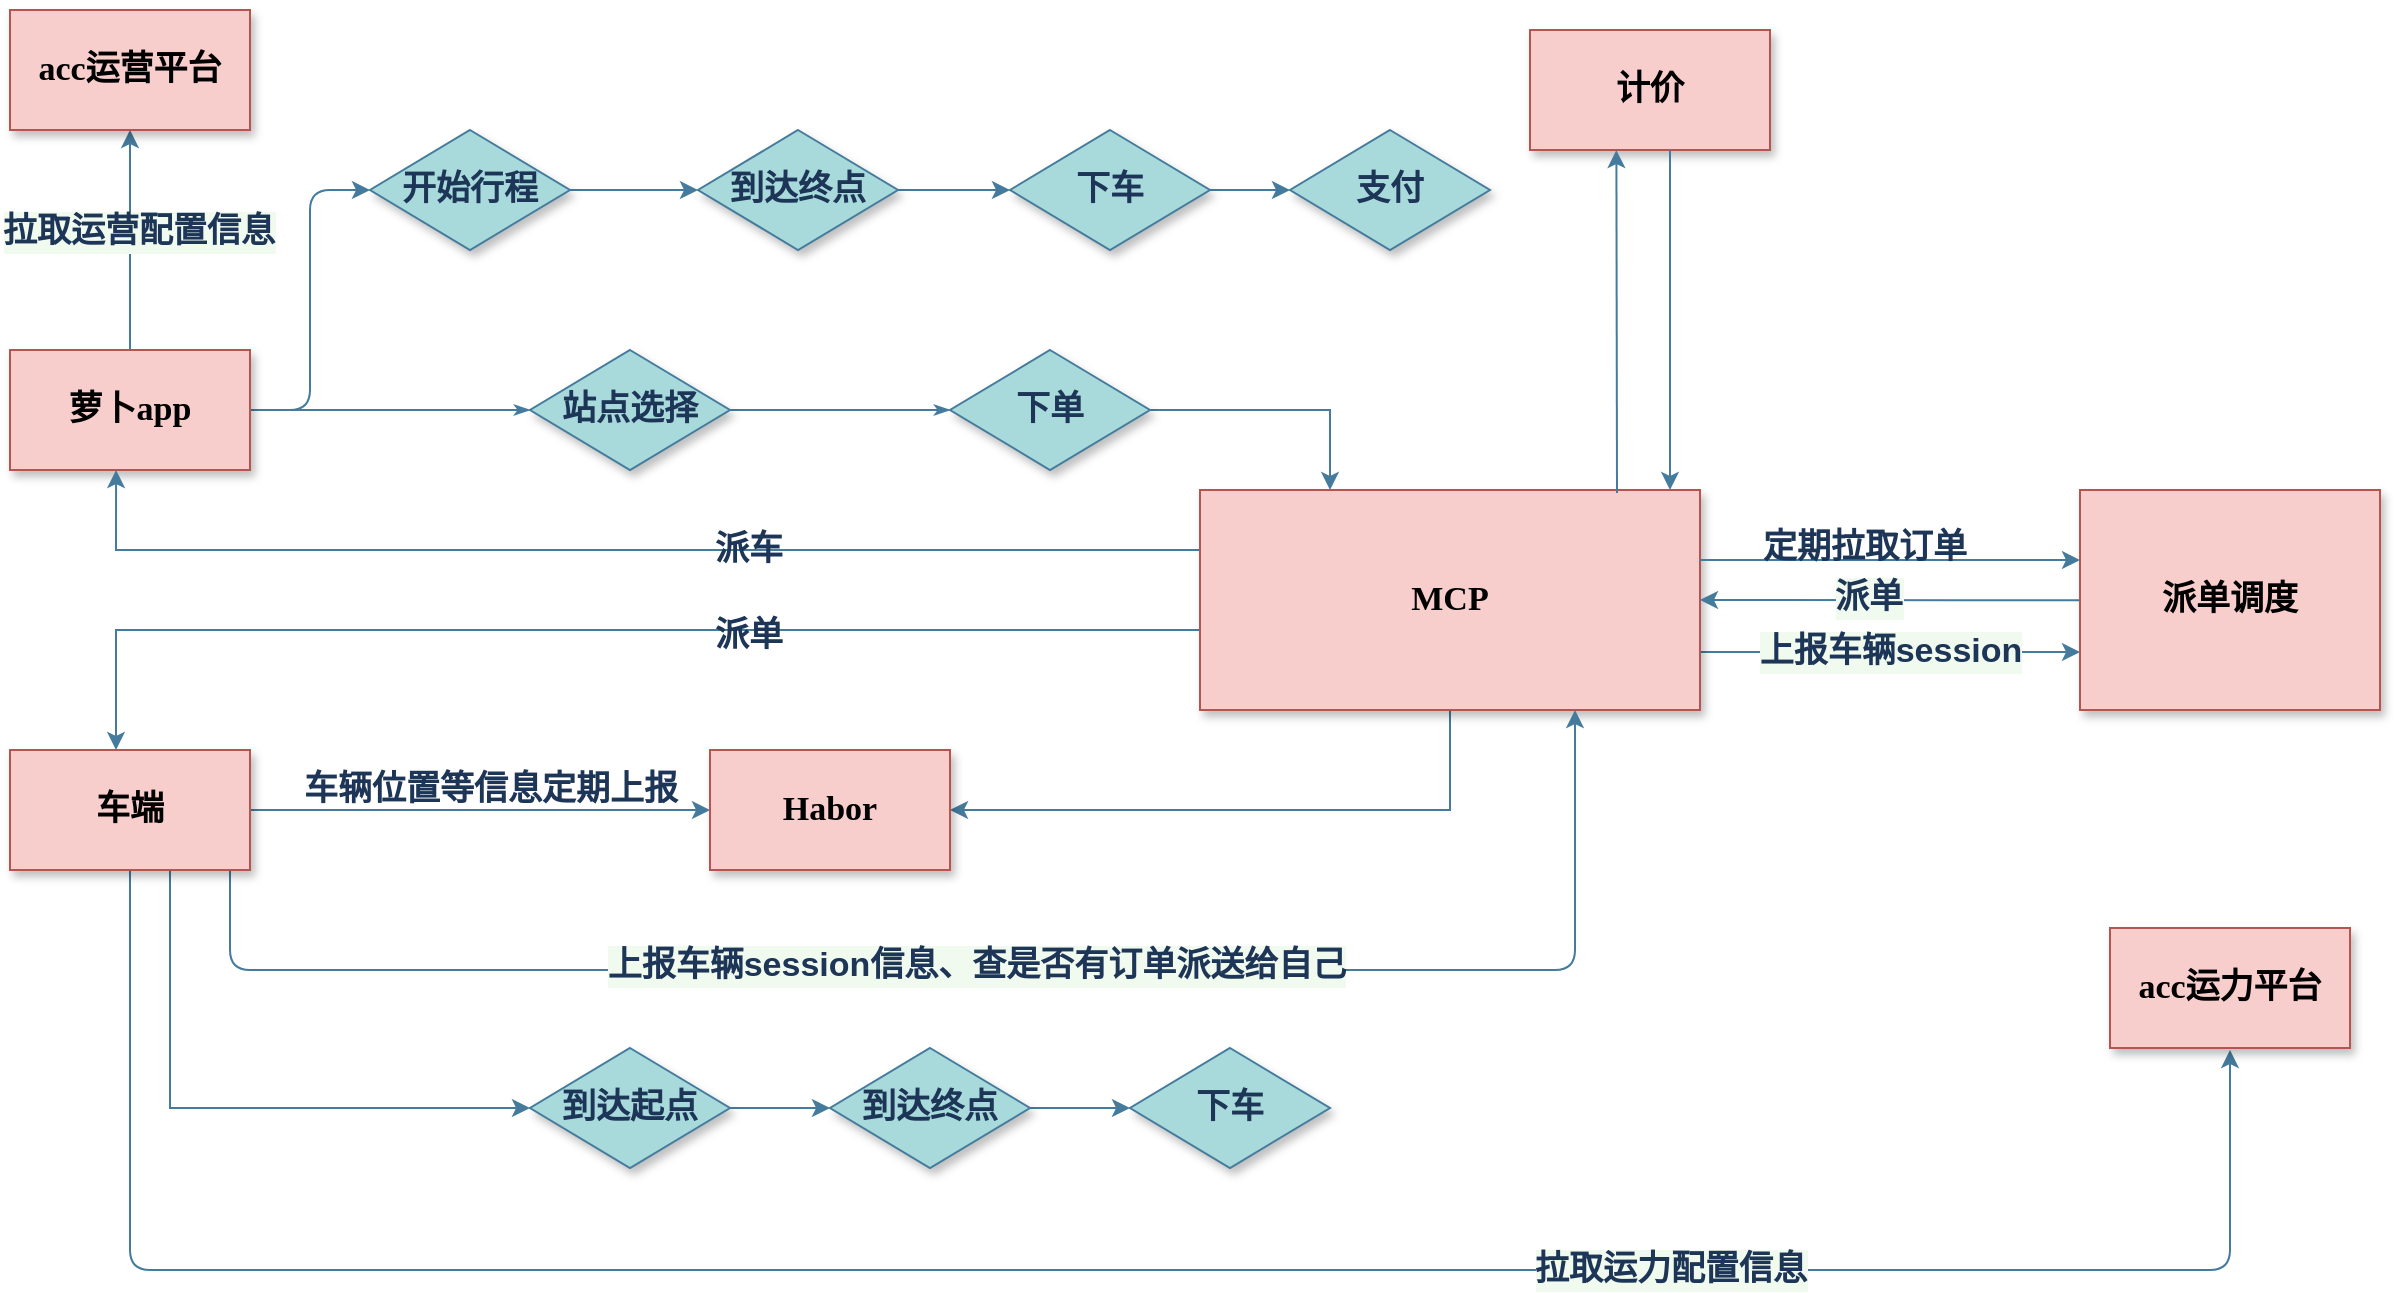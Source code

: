 <mxfile version="15.9.6" type="github">
  <diagram name="apollo" id="edf60f1a-56cd-e834-aa8a-f176f3a09ee4">
    <mxGraphModel dx="1709" dy="973" grid="1" gridSize="10" guides="1" tooltips="1" connect="1" arrows="1" fold="1" page="1" pageScale="1" pageWidth="1100" pageHeight="850" background="#FFFFFF" math="0" shadow="0">
      <root>
        <mxCell id="0" />
        <mxCell id="1" parent="0" />
        <mxCell id="60e70716793133e9-32" style="edgeStyle=orthogonalEdgeStyle;rounded=0;html=1;labelBackgroundColor=none;startSize=5;endArrow=classicThin;endFill=1;endSize=5;jettySize=auto;orthogonalLoop=1;strokeWidth=1;fontFamily=Verdana;fontSize=17;fontStyle=1;strokeColor=#457B9D;fontColor=#1D3557;" parent="1" source="60e70716793133e9-4" target="60e70716793133e9-5" edge="1">
          <mxGeometry relative="1" as="geometry" />
        </mxCell>
        <mxCell id="Idmc_XTQv_-H7MCbFBoS-54" value="" style="edgeStyle=orthogonalEdgeStyle;rounded=0;orthogonalLoop=1;jettySize=auto;html=1;entryX=0.5;entryY=1;entryDx=0;entryDy=0;fontSize=17;fontStyle=1;labelBackgroundColor=#F1FAEE;strokeColor=#457B9D;fontColor=#1D3557;" edge="1" parent="1" source="60e70716793133e9-4" target="Idmc_XTQv_-H7MCbFBoS-50">
          <mxGeometry relative="1" as="geometry">
            <mxPoint x="80" y="140" as="targetPoint" />
          </mxGeometry>
        </mxCell>
        <mxCell id="Idmc_XTQv_-H7MCbFBoS-55" value="拉取运营配置信息" style="edgeLabel;html=1;align=center;verticalAlign=middle;resizable=0;points=[];fontSize=17;fontStyle=1;labelBackgroundColor=#F1FAEE;fontColor=#1D3557;" vertex="1" connectable="0" parent="Idmc_XTQv_-H7MCbFBoS-54">
          <mxGeometry x="0.067" y="-4" relative="1" as="geometry">
            <mxPoint y="-1" as="offset" />
          </mxGeometry>
        </mxCell>
        <mxCell id="Idmc_XTQv_-H7MCbFBoS-96" value="" style="edgeStyle=orthogonalEdgeStyle;curved=0;rounded=1;sketch=0;orthogonalLoop=1;jettySize=auto;html=1;fontSize=17;entryX=0;entryY=0.5;entryDx=0;entryDy=0;labelBackgroundColor=#F1FAEE;strokeColor=#457B9D;fontColor=#1D3557;fontStyle=1" edge="1" parent="1" source="60e70716793133e9-4" target="Idmc_XTQv_-H7MCbFBoS-85">
          <mxGeometry relative="1" as="geometry">
            <mxPoint x="-230" y="-140" as="targetPoint" />
          </mxGeometry>
        </mxCell>
        <mxCell id="60e70716793133e9-4" value="萝卜app" style="rounded=0;whiteSpace=wrap;html=1;shadow=1;labelBackgroundColor=none;strokeWidth=1;fontFamily=Verdana;fontSize=17;align=center;fontStyle=1;strokeColor=#b85450;fillColor=#f8cecc;" parent="1" vertex="1">
          <mxGeometry x="20" y="220" width="120" height="60" as="geometry" />
        </mxCell>
        <mxCell id="60e70716793133e9-33" value="" style="edgeStyle=orthogonalEdgeStyle;rounded=0;html=1;labelBackgroundColor=none;startSize=5;endArrow=classicThin;endFill=1;endSize=5;jettySize=auto;orthogonalLoop=1;strokeWidth=1;fontFamily=Verdana;fontSize=17;fontStyle=1;entryX=0;entryY=0.5;entryDx=0;entryDy=0;strokeColor=#457B9D;fontColor=#1D3557;" parent="1" source="60e70716793133e9-5" target="bbj0CBgUNTtJuTdAdlhA-1" edge="1">
          <mxGeometry x="-0.778" y="10" relative="1" as="geometry">
            <mxPoint as="offset" />
            <mxPoint x="390" y="250" as="targetPoint" />
          </mxGeometry>
        </mxCell>
        <mxCell id="60e70716793133e9-5" value="站点选择" style="rhombus;whiteSpace=wrap;html=1;rounded=0;shadow=1;labelBackgroundColor=none;strokeWidth=1;fontFamily=Verdana;fontSize=17;align=center;fontStyle=1;fillColor=#A8DADC;strokeColor=#457B9D;fontColor=#1D3557;" parent="1" vertex="1">
          <mxGeometry x="280" y="220" width="100" height="60" as="geometry" />
        </mxCell>
        <mxCell id="bbj0CBgUNTtJuTdAdlhA-29" value="" style="edgeStyle=orthogonalEdgeStyle;rounded=0;orthogonalLoop=1;jettySize=auto;html=1;fontSize=17;fontStyle=1;labelBackgroundColor=#F1FAEE;strokeColor=#457B9D;fontColor=#1D3557;" parent="1" source="60e70716793133e9-17" target="bbj0CBgUNTtJuTdAdlhA-25" edge="1">
          <mxGeometry relative="1" as="geometry" />
        </mxCell>
        <mxCell id="60e70716793133e9-17" value="到达起点" style="rhombus;whiteSpace=wrap;html=1;rounded=0;shadow=1;labelBackgroundColor=none;strokeWidth=1;fontFamily=Verdana;fontSize=17;align=center;fontStyle=1;fillColor=#A8DADC;strokeColor=#457B9D;fontColor=#1D3557;" parent="1" vertex="1">
          <mxGeometry x="280" y="569" width="100" height="60" as="geometry" />
        </mxCell>
        <mxCell id="bbj0CBgUNTtJuTdAdlhA-4" value="" style="edgeStyle=orthogonalEdgeStyle;rounded=0;orthogonalLoop=1;jettySize=auto;html=1;fontSize=17;fontStyle=1;labelBackgroundColor=#F1FAEE;strokeColor=#457B9D;fontColor=#1D3557;" parent="1" source="bbj0CBgUNTtJuTdAdlhA-1" target="bbj0CBgUNTtJuTdAdlhA-2" edge="1">
          <mxGeometry relative="1" as="geometry">
            <Array as="points">
              <mxPoint x="680" y="250" />
            </Array>
          </mxGeometry>
        </mxCell>
        <mxCell id="bbj0CBgUNTtJuTdAdlhA-1" value="下单" style="rhombus;whiteSpace=wrap;html=1;rounded=0;shadow=1;labelBackgroundColor=none;strokeWidth=1;fontFamily=Verdana;fontSize=17;align=center;fontStyle=1;fillColor=#A8DADC;strokeColor=#457B9D;fontColor=#1D3557;" parent="1" vertex="1">
          <mxGeometry x="490" y="220" width="100" height="60" as="geometry" />
        </mxCell>
        <mxCell id="bbj0CBgUNTtJuTdAdlhA-24" value="" style="edgeStyle=orthogonalEdgeStyle;rounded=0;orthogonalLoop=1;jettySize=auto;html=1;fontSize=17;fontStyle=1;labelBackgroundColor=#F1FAEE;strokeColor=#457B9D;fontColor=#1D3557;" parent="1" source="bbj0CBgUNTtJuTdAdlhA-2" edge="1">
          <mxGeometry relative="1" as="geometry">
            <mxPoint x="490" y="450" as="targetPoint" />
            <Array as="points">
              <mxPoint x="740" y="450" />
            </Array>
          </mxGeometry>
        </mxCell>
        <mxCell id="bbj0CBgUNTtJuTdAdlhA-39" value="" style="edgeStyle=orthogonalEdgeStyle;rounded=0;orthogonalLoop=1;jettySize=auto;html=1;entryX=0.442;entryY=1.067;entryDx=0;entryDy=0;entryPerimeter=0;fontSize=17;fontStyle=1;labelBackgroundColor=#F1FAEE;strokeColor=#457B9D;fontColor=#1D3557;" parent="1" edge="1">
          <mxGeometry relative="1" as="geometry">
            <Array as="points">
              <mxPoint x="650" y="320" />
              <mxPoint x="73" y="320" />
            </Array>
            <mxPoint x="650" y="346.057" as="sourcePoint" />
            <mxPoint x="73.04" y="280.0" as="targetPoint" />
          </mxGeometry>
        </mxCell>
        <mxCell id="bbj0CBgUNTtJuTdAdlhA-51" style="edgeStyle=orthogonalEdgeStyle;rounded=0;orthogonalLoop=1;jettySize=auto;html=1;entryX=0.5;entryY=0;entryDx=0;entryDy=0;exitX=0;exitY=0.5;exitDx=0;exitDy=0;fontSize=17;fontStyle=1;labelBackgroundColor=#F1FAEE;strokeColor=#457B9D;fontColor=#1D3557;" parent="1" source="bbj0CBgUNTtJuTdAdlhA-2" edge="1">
          <mxGeometry relative="1" as="geometry">
            <mxPoint x="773.0" y="360.077" as="sourcePoint" />
            <mxPoint x="73" y="420" as="targetPoint" />
            <Array as="points">
              <mxPoint x="780" y="360" />
              <mxPoint x="73" y="360" />
            </Array>
          </mxGeometry>
        </mxCell>
        <mxCell id="Idmc_XTQv_-H7MCbFBoS-101" value="上报车辆session" style="edgeStyle=orthogonalEdgeStyle;curved=0;rounded=1;sketch=0;orthogonalLoop=1;jettySize=auto;html=1;fontSize=17;entryX=0;entryY=0.5;entryDx=0;entryDy=0;labelBackgroundColor=#F1FAEE;strokeColor=#457B9D;fontColor=#1D3557;fontStyle=1" edge="1" parent="1">
          <mxGeometry relative="1" as="geometry">
            <mxPoint x="865" y="371" as="sourcePoint" />
            <mxPoint x="1055" y="371" as="targetPoint" />
          </mxGeometry>
        </mxCell>
        <mxCell id="bbj0CBgUNTtJuTdAdlhA-2" value="MCP" style="rounded=0;whiteSpace=wrap;html=1;shadow=1;labelBackgroundColor=none;strokeWidth=1;fontFamily=Verdana;fontSize=17;align=center;fontStyle=1;fillColor=#f8cecc;strokeColor=#b85450;" parent="1" vertex="1">
          <mxGeometry x="615" y="290" width="250" height="110" as="geometry" />
        </mxCell>
        <mxCell id="Idmc_XTQv_-H7MCbFBoS-99" value="" style="edgeStyle=orthogonalEdgeStyle;curved=0;rounded=1;sketch=0;orthogonalLoop=1;jettySize=auto;html=1;fontSize=17;labelBackgroundColor=#F1FAEE;strokeColor=#457B9D;fontColor=#1D3557;fontStyle=1" edge="1" parent="1">
          <mxGeometry relative="1" as="geometry">
            <mxPoint x="1055" y="345.077" as="sourcePoint" />
            <mxPoint x="865" y="345" as="targetPoint" />
            <Array as="points">
              <mxPoint x="1005" y="345" />
              <mxPoint x="1005" y="345" />
            </Array>
          </mxGeometry>
        </mxCell>
        <mxCell id="Idmc_XTQv_-H7MCbFBoS-100" value="派单" style="edgeLabel;html=1;align=center;verticalAlign=middle;resizable=0;points=[];fontSize=17;labelBackgroundColor=#F1FAEE;fontColor=#1D3557;fontStyle=1" vertex="1" connectable="0" parent="Idmc_XTQv_-H7MCbFBoS-99">
          <mxGeometry x="0.108" y="-1" relative="1" as="geometry">
            <mxPoint x="-1" as="offset" />
          </mxGeometry>
        </mxCell>
        <mxCell id="bbj0CBgUNTtJuTdAdlhA-6" value="派单调度" style="rounded=0;whiteSpace=wrap;html=1;shadow=1;labelBackgroundColor=none;strokeWidth=1;fontFamily=Verdana;fontSize=17;align=center;fontStyle=1;strokeColor=#b85450;fillColor=#f8cecc;" parent="1" vertex="1">
          <mxGeometry x="1055" y="290" width="150" height="110" as="geometry" />
        </mxCell>
        <mxCell id="bbj0CBgUNTtJuTdAdlhA-18" value="" style="edgeStyle=orthogonalEdgeStyle;rounded=0;orthogonalLoop=1;jettySize=auto;html=1;entryX=0;entryY=0.5;entryDx=0;entryDy=0;fontSize=17;fontStyle=1;labelBackgroundColor=#F1FAEE;strokeColor=#457B9D;fontColor=#1D3557;" parent="1" source="bbj0CBgUNTtJuTdAdlhA-13" target="bbj0CBgUNTtJuTdAdlhA-16" edge="1">
          <mxGeometry relative="1" as="geometry">
            <mxPoint x="240" y="450" as="targetPoint" />
          </mxGeometry>
        </mxCell>
        <mxCell id="bbj0CBgUNTtJuTdAdlhA-37" value="" style="edgeStyle=orthogonalEdgeStyle;rounded=0;orthogonalLoop=1;jettySize=auto;html=1;entryX=0;entryY=0.5;entryDx=0;entryDy=0;fontSize=17;fontStyle=1;labelBackgroundColor=#F1FAEE;strokeColor=#457B9D;fontColor=#1D3557;" parent="1" target="60e70716793133e9-17" edge="1">
          <mxGeometry relative="1" as="geometry">
            <mxPoint x="76.92" y="610" as="targetPoint" />
            <mxPoint x="79" y="480" as="sourcePoint" />
            <Array as="points">
              <mxPoint x="100" y="480" />
              <mxPoint x="100" y="599" />
            </Array>
          </mxGeometry>
        </mxCell>
        <mxCell id="Idmc_XTQv_-H7MCbFBoS-65" value="" style="edgeStyle=orthogonalEdgeStyle;curved=0;rounded=1;sketch=0;orthogonalLoop=1;jettySize=auto;html=1;fontSize=17;entryX=0.75;entryY=1;entryDx=0;entryDy=0;labelBackgroundColor=#F1FAEE;strokeColor=#457B9D;fontColor=#1D3557;fontStyle=1" edge="1" parent="1" source="bbj0CBgUNTtJuTdAdlhA-13" target="bbj0CBgUNTtJuTdAdlhA-2">
          <mxGeometry relative="1" as="geometry">
            <mxPoint x="882" y="400" as="targetPoint" />
            <Array as="points">
              <mxPoint x="130" y="530" />
              <mxPoint x="803" y="530" />
            </Array>
          </mxGeometry>
        </mxCell>
        <mxCell id="Idmc_XTQv_-H7MCbFBoS-66" value="上报车辆session信息、查是否有订单派送给自己" style="edgeLabel;html=1;align=center;verticalAlign=middle;resizable=0;points=[];fontSize=17;labelBackgroundColor=#F1FAEE;fontColor=#1D3557;fontStyle=1" vertex="1" connectable="0" parent="Idmc_XTQv_-H7MCbFBoS-65">
          <mxGeometry x="-0.009" y="2" relative="1" as="geometry">
            <mxPoint as="offset" />
          </mxGeometry>
        </mxCell>
        <mxCell id="Idmc_XTQv_-H7MCbFBoS-70" value="" style="edgeStyle=orthogonalEdgeStyle;curved=0;rounded=1;sketch=0;orthogonalLoop=1;jettySize=auto;html=1;fontSize=17;labelBackgroundColor=#F1FAEE;strokeColor=#457B9D;fontColor=#1D3557;fontStyle=1" edge="1" parent="1" source="bbj0CBgUNTtJuTdAdlhA-13">
          <mxGeometry relative="1" as="geometry">
            <mxPoint x="1130" y="570" as="targetPoint" />
            <Array as="points">
              <mxPoint x="80" y="680" />
              <mxPoint x="1130" y="680" />
            </Array>
          </mxGeometry>
        </mxCell>
        <mxCell id="Idmc_XTQv_-H7MCbFBoS-71" value="拉取运力配置信息" style="edgeLabel;html=1;align=center;verticalAlign=middle;resizable=0;points=[];fontSize=17;labelBackgroundColor=#F1FAEE;fontColor=#1D3557;fontStyle=1" vertex="1" connectable="0" parent="Idmc_XTQv_-H7MCbFBoS-70">
          <mxGeometry x="0.249" y="-3" relative="1" as="geometry">
            <mxPoint x="120" y="-3" as="offset" />
          </mxGeometry>
        </mxCell>
        <mxCell id="bbj0CBgUNTtJuTdAdlhA-13" value="车端" style="rounded=0;whiteSpace=wrap;html=1;shadow=1;labelBackgroundColor=none;strokeWidth=1;fontFamily=Verdana;fontSize=17;align=center;fontStyle=1;strokeColor=#b85450;fillColor=#f8cecc;" parent="1" vertex="1">
          <mxGeometry x="20" y="420" width="120" height="60" as="geometry" />
        </mxCell>
        <mxCell id="bbj0CBgUNTtJuTdAdlhA-16" value="Habor" style="rounded=0;whiteSpace=wrap;html=1;shadow=1;labelBackgroundColor=none;strokeWidth=1;fontFamily=Verdana;fontSize=17;align=center;fontStyle=1;strokeColor=#b85450;fillColor=#f8cecc;" parent="1" vertex="1">
          <mxGeometry x="370" y="420" width="120" height="60" as="geometry" />
        </mxCell>
        <mxCell id="bbj0CBgUNTtJuTdAdlhA-30" value="" style="edgeStyle=orthogonalEdgeStyle;rounded=0;orthogonalLoop=1;jettySize=auto;html=1;fontSize=17;fontStyle=1;labelBackgroundColor=#F1FAEE;strokeColor=#457B9D;fontColor=#1D3557;" parent="1" source="bbj0CBgUNTtJuTdAdlhA-25" target="bbj0CBgUNTtJuTdAdlhA-27" edge="1">
          <mxGeometry relative="1" as="geometry" />
        </mxCell>
        <mxCell id="bbj0CBgUNTtJuTdAdlhA-25" value="到达终点" style="rhombus;whiteSpace=wrap;html=1;rounded=0;shadow=1;labelBackgroundColor=none;strokeWidth=1;fontFamily=Verdana;fontSize=17;align=center;fontStyle=1;fillColor=#A8DADC;strokeColor=#457B9D;fontColor=#1D3557;" parent="1" vertex="1">
          <mxGeometry x="430" y="569" width="100" height="60" as="geometry" />
        </mxCell>
        <mxCell id="bbj0CBgUNTtJuTdAdlhA-27" value="下车" style="rhombus;whiteSpace=wrap;html=1;rounded=0;shadow=1;labelBackgroundColor=none;strokeWidth=1;fontFamily=Verdana;fontSize=17;align=center;fontStyle=1;fillColor=#A8DADC;strokeColor=#457B9D;fontColor=#1D3557;" parent="1" vertex="1">
          <mxGeometry x="580" y="569" width="100" height="60" as="geometry" />
        </mxCell>
        <mxCell id="bbj0CBgUNTtJuTdAdlhA-35" value="车辆位置等信息定期上报" style="text;html=1;align=center;verticalAlign=middle;resizable=0;points=[];autosize=1;strokeColor=none;fillColor=none;fontSize=17;fontStyle=1;fontColor=#1D3557;" parent="1" vertex="1">
          <mxGeometry x="160" y="425" width="200" height="30" as="geometry" />
        </mxCell>
        <mxCell id="bbj0CBgUNTtJuTdAdlhA-42" value="派车" style="text;html=1;align=center;verticalAlign=middle;resizable=0;points=[];autosize=1;strokeColor=none;fillColor=none;fontSize=17;fontStyle=1;fontColor=#1D3557;" parent="1" vertex="1">
          <mxGeometry x="364" y="305" width="50" height="30" as="geometry" />
        </mxCell>
        <mxCell id="bbj0CBgUNTtJuTdAdlhA-43" value="派单" style="text;html=1;align=center;verticalAlign=middle;resizable=0;points=[];autosize=1;strokeColor=none;fillColor=none;fontSize=17;fontStyle=1;fontColor=#1D3557;" parent="1" vertex="1">
          <mxGeometry x="364" y="348" width="50" height="30" as="geometry" />
        </mxCell>
        <mxCell id="Idmc_XTQv_-H7MCbFBoS-37" value="计价" style="rounded=0;whiteSpace=wrap;html=1;shadow=1;labelBackgroundColor=none;strokeWidth=1;fontFamily=Verdana;fontSize=17;align=center;fontStyle=1;fillColor=#f8cecc;strokeColor=#b85450;" vertex="1" parent="1">
          <mxGeometry x="780" y="60" width="120" height="60" as="geometry" />
        </mxCell>
        <mxCell id="Idmc_XTQv_-H7MCbFBoS-43" value="" style="endArrow=classic;html=1;rounded=0;fontSize=17;fontStyle=1;exitX=0.834;exitY=0.014;exitDx=0;exitDy=0;exitPerimeter=0;entryX=0.36;entryY=1.001;entryDx=0;entryDy=0;entryPerimeter=0;labelBackgroundColor=#F1FAEE;strokeColor=#457B9D;fontColor=#1D3557;" edge="1" parent="1" source="bbj0CBgUNTtJuTdAdlhA-2" target="Idmc_XTQv_-H7MCbFBoS-37">
          <mxGeometry width="50" height="50" relative="1" as="geometry">
            <mxPoint x="859" y="310" as="sourcePoint" />
            <mxPoint x="859" y="120" as="targetPoint" />
          </mxGeometry>
        </mxCell>
        <mxCell id="Idmc_XTQv_-H7MCbFBoS-44" value="" style="endArrow=classic;html=1;rounded=0;fontSize=17;fontStyle=1;labelBackgroundColor=#F1FAEE;strokeColor=#457B9D;fontColor=#1D3557;" edge="1" parent="1">
          <mxGeometry width="50" height="50" relative="1" as="geometry">
            <mxPoint x="850" y="120" as="sourcePoint" />
            <mxPoint x="850" y="290" as="targetPoint" />
            <Array as="points">
              <mxPoint x="850" y="290" />
            </Array>
          </mxGeometry>
        </mxCell>
        <mxCell id="Idmc_XTQv_-H7MCbFBoS-50" value="acc运营平台" style="rounded=0;whiteSpace=wrap;html=1;shadow=1;labelBackgroundColor=none;strokeWidth=1;fontFamily=Verdana;fontSize=17;align=center;fontStyle=1;strokeColor=#b85450;fillColor=#f8cecc;" vertex="1" parent="1">
          <mxGeometry x="20" y="50" width="120" height="60" as="geometry" />
        </mxCell>
        <mxCell id="Idmc_XTQv_-H7MCbFBoS-89" value="" style="edgeStyle=orthogonalEdgeStyle;curved=0;rounded=1;sketch=0;orthogonalLoop=1;jettySize=auto;html=1;fontSize=17;fillColor=#A8DADC;strokeColor=#457B9D;labelBackgroundColor=#F1FAEE;fontColor=#1D3557;fontStyle=1" edge="1" parent="1" source="Idmc_XTQv_-H7MCbFBoS-82" target="Idmc_XTQv_-H7MCbFBoS-83">
          <mxGeometry relative="1" as="geometry" />
        </mxCell>
        <mxCell id="Idmc_XTQv_-H7MCbFBoS-82" value="到达终点" style="rhombus;whiteSpace=wrap;html=1;rounded=0;shadow=1;labelBackgroundColor=none;strokeWidth=1;fontFamily=Verdana;fontSize=17;align=center;fontStyle=1;fillColor=#A8DADC;strokeColor=#457B9D;fontColor=#1D3557;" vertex="1" parent="1">
          <mxGeometry x="364" y="110" width="100" height="60" as="geometry" />
        </mxCell>
        <mxCell id="Idmc_XTQv_-H7MCbFBoS-90" value="" style="edgeStyle=orthogonalEdgeStyle;curved=0;rounded=1;sketch=0;orthogonalLoop=1;jettySize=auto;html=1;fontSize=17;fillColor=#A8DADC;strokeColor=#457B9D;labelBackgroundColor=#F1FAEE;fontColor=#1D3557;fontStyle=1" edge="1" parent="1" source="Idmc_XTQv_-H7MCbFBoS-83" target="Idmc_XTQv_-H7MCbFBoS-84">
          <mxGeometry relative="1" as="geometry" />
        </mxCell>
        <mxCell id="Idmc_XTQv_-H7MCbFBoS-83" value="下车" style="rhombus;whiteSpace=wrap;html=1;rounded=0;shadow=1;labelBackgroundColor=none;strokeWidth=1;fontFamily=Verdana;fontSize=17;align=center;fontStyle=1;fillColor=#A8DADC;strokeColor=#457B9D;fontColor=#1D3557;" vertex="1" parent="1">
          <mxGeometry x="520" y="110" width="100" height="60" as="geometry" />
        </mxCell>
        <mxCell id="Idmc_XTQv_-H7MCbFBoS-84" value="支付" style="rhombus;whiteSpace=wrap;html=1;rounded=0;shadow=1;labelBackgroundColor=none;strokeWidth=1;fontFamily=Verdana;fontSize=17;align=center;fontStyle=1;fillColor=#A8DADC;strokeColor=#457B9D;fontColor=#1D3557;" vertex="1" parent="1">
          <mxGeometry x="660" y="110" width="100" height="60" as="geometry" />
        </mxCell>
        <mxCell id="Idmc_XTQv_-H7MCbFBoS-88" value="" style="edgeStyle=orthogonalEdgeStyle;curved=0;rounded=1;sketch=0;orthogonalLoop=1;jettySize=auto;html=1;fontSize=17;fillColor=#A8DADC;strokeColor=#457B9D;labelBackgroundColor=#F1FAEE;fontColor=#1D3557;fontStyle=1" edge="1" parent="1" source="Idmc_XTQv_-H7MCbFBoS-85" target="Idmc_XTQv_-H7MCbFBoS-82">
          <mxGeometry relative="1" as="geometry" />
        </mxCell>
        <mxCell id="Idmc_XTQv_-H7MCbFBoS-85" value="开始行程" style="rhombus;whiteSpace=wrap;html=1;rounded=0;shadow=1;labelBackgroundColor=none;strokeWidth=1;fontFamily=Verdana;fontSize=17;align=center;fontStyle=1;fillColor=#A8DADC;strokeColor=#457B9D;fontColor=#1D3557;" vertex="1" parent="1">
          <mxGeometry x="200" y="110" width="100" height="60" as="geometry" />
        </mxCell>
        <mxCell id="Idmc_XTQv_-H7MCbFBoS-98" value="" style="endArrow=classic;html=1;rounded=1;sketch=0;fontSize=17;curved=0;entryX=0;entryY=0;entryDx=0;entryDy=0;labelBackgroundColor=#F1FAEE;strokeColor=#457B9D;fontColor=#1D3557;fontStyle=1" edge="1" parent="1">
          <mxGeometry width="50" height="50" relative="1" as="geometry">
            <mxPoint x="865" y="325" as="sourcePoint" />
            <mxPoint x="1055" y="325" as="targetPoint" />
          </mxGeometry>
        </mxCell>
        <mxCell id="Idmc_XTQv_-H7MCbFBoS-102" value="定期拉取订单" style="text;html=1;align=center;verticalAlign=middle;resizable=0;points=[];autosize=1;strokeColor=none;fillColor=none;fontSize=17;fontColor=#1D3557;fontStyle=1" vertex="1" parent="1">
          <mxGeometry x="887" y="304" width="120" height="30" as="geometry" />
        </mxCell>
        <mxCell id="Idmc_XTQv_-H7MCbFBoS-107" value="acc运力平台" style="rounded=0;whiteSpace=wrap;html=1;shadow=1;labelBackgroundColor=none;strokeWidth=1;fontFamily=Verdana;fontSize=17;align=center;fontStyle=1;fillColor=#f8cecc;strokeColor=#b85450;" vertex="1" parent="1">
          <mxGeometry x="1070" y="509" width="120" height="60" as="geometry" />
        </mxCell>
      </root>
    </mxGraphModel>
  </diagram>
</mxfile>
